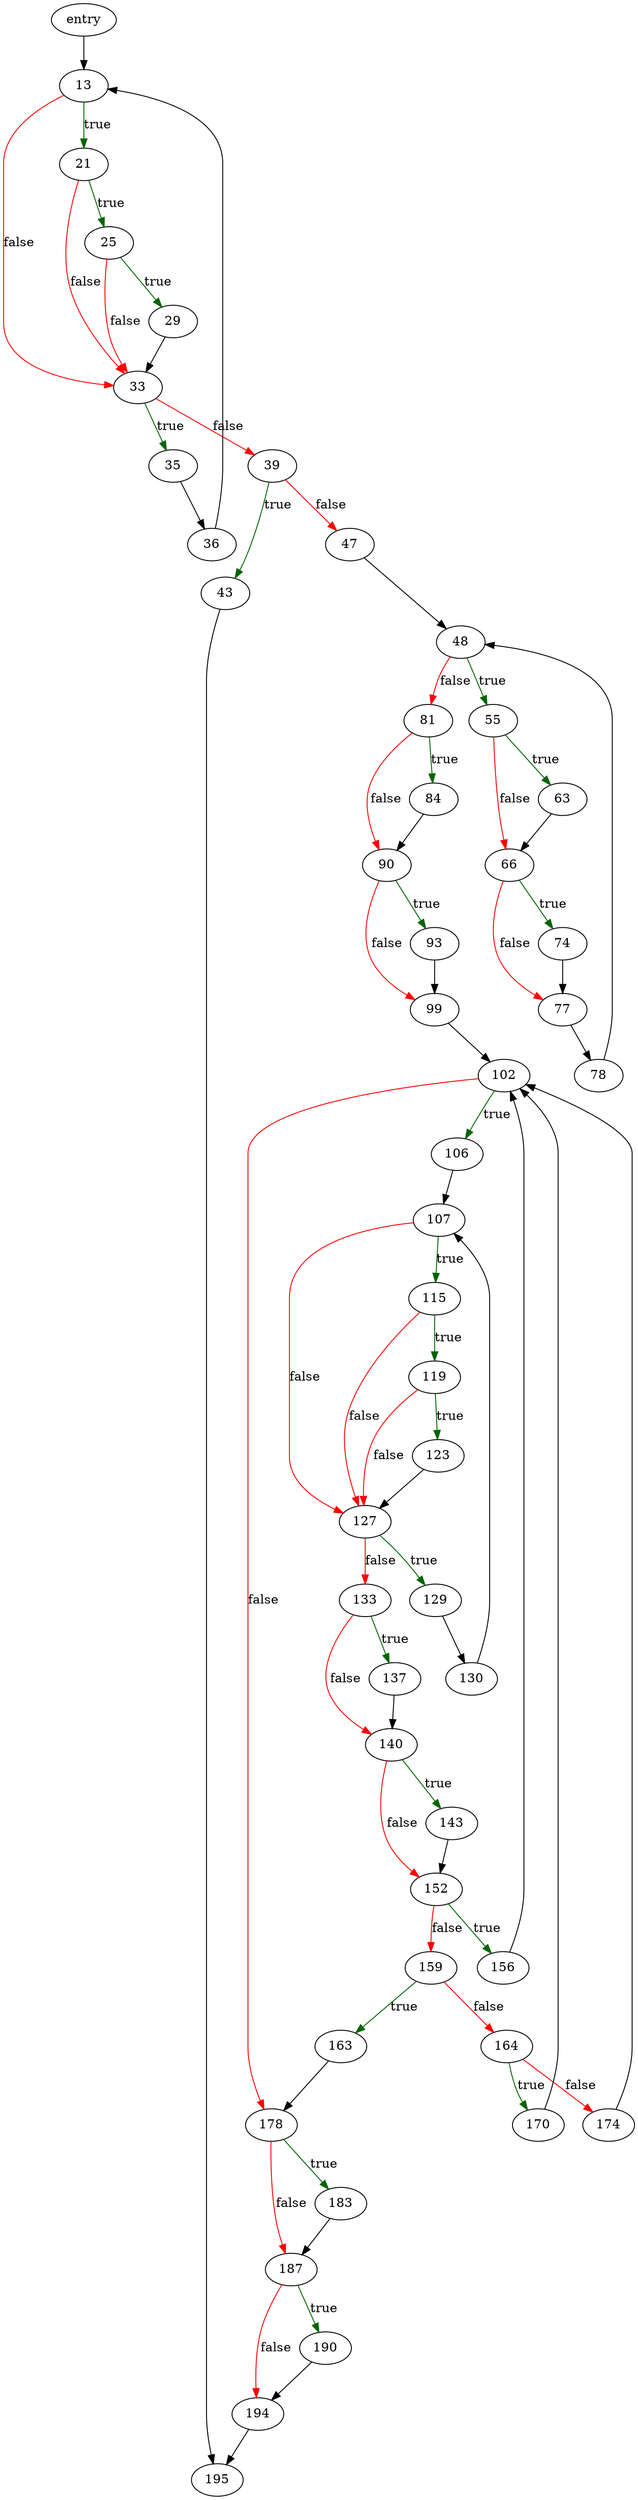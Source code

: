 digraph "output_quoted_escaped_string" {
	// Node definitions.
	2 [label=entry];
	13;
	21;
	25;
	29;
	33;
	35;
	36;
	39;
	43;
	47;
	48;
	55;
	63;
	66;
	74;
	77;
	78;
	81;
	84;
	90;
	93;
	99;
	102;
	106;
	107;
	115;
	119;
	123;
	127;
	129;
	130;
	133;
	137;
	140;
	143;
	152;
	156;
	159;
	163;
	164;
	170;
	174;
	178;
	183;
	187;
	190;
	194;
	195;

	// Edge definitions.
	2 -> 13;
	13 -> 21 [
		color=darkgreen
		label=true
	];
	13 -> 33 [
		color=red
		label=false
	];
	21 -> 25 [
		color=darkgreen
		label=true
	];
	21 -> 33 [
		color=red
		label=false
	];
	25 -> 29 [
		color=darkgreen
		label=true
	];
	25 -> 33 [
		color=red
		label=false
	];
	29 -> 33;
	33 -> 35 [
		color=darkgreen
		label=true
	];
	33 -> 39 [
		color=red
		label=false
	];
	35 -> 36;
	36 -> 13;
	39 -> 43 [
		color=darkgreen
		label=true
	];
	39 -> 47 [
		color=red
		label=false
	];
	43 -> 195;
	47 -> 48;
	48 -> 55 [
		color=darkgreen
		label=true
	];
	48 -> 81 [
		color=red
		label=false
	];
	55 -> 63 [
		color=darkgreen
		label=true
	];
	55 -> 66 [
		color=red
		label=false
	];
	63 -> 66;
	66 -> 74 [
		color=darkgreen
		label=true
	];
	66 -> 77 [
		color=red
		label=false
	];
	74 -> 77;
	77 -> 78;
	78 -> 48;
	81 -> 84 [
		color=darkgreen
		label=true
	];
	81 -> 90 [
		color=red
		label=false
	];
	84 -> 90;
	90 -> 93 [
		color=darkgreen
		label=true
	];
	90 -> 99 [
		color=red
		label=false
	];
	93 -> 99;
	99 -> 102;
	102 -> 106 [
		color=darkgreen
		label=true
	];
	102 -> 178 [
		color=red
		label=false
	];
	106 -> 107;
	107 -> 115 [
		color=darkgreen
		label=true
	];
	107 -> 127 [
		color=red
		label=false
	];
	115 -> 119 [
		color=darkgreen
		label=true
	];
	115 -> 127 [
		color=red
		label=false
	];
	119 -> 123 [
		color=darkgreen
		label=true
	];
	119 -> 127 [
		color=red
		label=false
	];
	123 -> 127;
	127 -> 129 [
		color=darkgreen
		label=true
	];
	127 -> 133 [
		color=red
		label=false
	];
	129 -> 130;
	130 -> 107;
	133 -> 137 [
		color=darkgreen
		label=true
	];
	133 -> 140 [
		color=red
		label=false
	];
	137 -> 140;
	140 -> 143 [
		color=darkgreen
		label=true
	];
	140 -> 152 [
		color=red
		label=false
	];
	143 -> 152;
	152 -> 156 [
		color=darkgreen
		label=true
	];
	152 -> 159 [
		color=red
		label=false
	];
	156 -> 102;
	159 -> 163 [
		color=darkgreen
		label=true
	];
	159 -> 164 [
		color=red
		label=false
	];
	163 -> 178;
	164 -> 170 [
		color=darkgreen
		label=true
	];
	164 -> 174 [
		color=red
		label=false
	];
	170 -> 102;
	174 -> 102;
	178 -> 183 [
		color=darkgreen
		label=true
	];
	178 -> 187 [
		color=red
		label=false
	];
	183 -> 187;
	187 -> 190 [
		color=darkgreen
		label=true
	];
	187 -> 194 [
		color=red
		label=false
	];
	190 -> 194;
	194 -> 195;
}